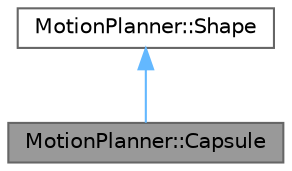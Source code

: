 digraph "MotionPlanner::Capsule"
{
 // LATEX_PDF_SIZE
  bgcolor="transparent";
  edge [fontname=Helvetica,fontsize=10,labelfontname=Helvetica,labelfontsize=10];
  node [fontname=Helvetica,fontsize=10,shape=box,height=0.2,width=0.4];
  Node1 [label="MotionPlanner::Capsule",height=0.2,width=0.4,color="gray40", fillcolor="grey60", style="filled", fontcolor="black",tooltip=" "];
  Node2 -> Node1 [dir="back",color="steelblue1",style="solid"];
  Node2 [label="MotionPlanner::Shape",height=0.2,width=0.4,color="gray40", fillcolor="white", style="filled",URL="$class_motion_planner_1_1_shape.html",tooltip=" "];
}
